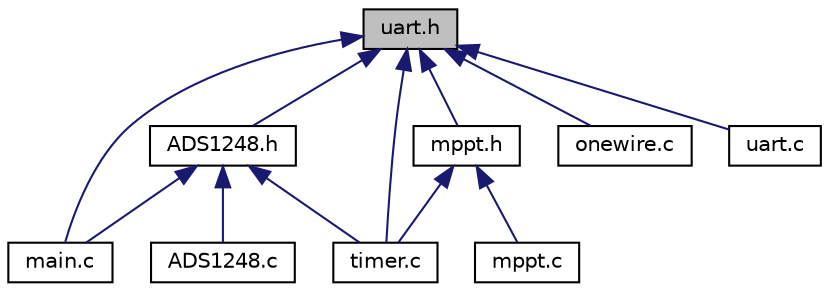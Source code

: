digraph "uart.h"
{
  edge [fontname="Helvetica",fontsize="10",labelfontname="Helvetica",labelfontsize="10"];
  node [fontname="Helvetica",fontsize="10",shape=record];
  Node2 [label="uart.h",height=0.2,width=0.4,color="black", fillcolor="grey75", style="filled", fontcolor="black"];
  Node2 -> Node3 [dir="back",color="midnightblue",fontsize="10",style="solid",fontname="Helvetica"];
  Node3 [label="ADS1248.h",height=0.2,width=0.4,color="black", fillcolor="white", style="filled",URL="$d0/db7/ADS1248_8h.html"];
  Node3 -> Node4 [dir="back",color="midnightblue",fontsize="10",style="solid",fontname="Helvetica"];
  Node4 [label="ADS1248.c",height=0.2,width=0.4,color="black", fillcolor="white", style="filled",URL="$da/da8/ADS1248_8c.html"];
  Node3 -> Node5 [dir="back",color="midnightblue",fontsize="10",style="solid",fontname="Helvetica"];
  Node5 [label="main.c",height=0.2,width=0.4,color="black", fillcolor="white", style="filled",URL="$d0/d29/main_8c.html",tooltip="Main MCU and peripherals configuration. "];
  Node3 -> Node6 [dir="back",color="midnightblue",fontsize="10",style="solid",fontname="Helvetica"];
  Node6 [label="timer.c",height=0.2,width=0.4,color="black", fillcolor="white", style="filled",URL="$df/d41/timer_8c.html"];
  Node2 -> Node5 [dir="back",color="midnightblue",fontsize="10",style="solid",fontname="Helvetica"];
  Node2 -> Node7 [dir="back",color="midnightblue",fontsize="10",style="solid",fontname="Helvetica"];
  Node7 [label="mppt.h",height=0.2,width=0.4,color="black", fillcolor="white", style="filled",URL="$d4/d4d/mppt_8h.html"];
  Node7 -> Node8 [dir="back",color="midnightblue",fontsize="10",style="solid",fontname="Helvetica"];
  Node8 [label="mppt.c",height=0.2,width=0.4,color="black", fillcolor="white", style="filled",URL="$d5/d6a/mppt_8c.html"];
  Node7 -> Node6 [dir="back",color="midnightblue",fontsize="10",style="solid",fontname="Helvetica"];
  Node2 -> Node9 [dir="back",color="midnightblue",fontsize="10",style="solid",fontname="Helvetica"];
  Node9 [label="onewire.c",height=0.2,width=0.4,color="black", fillcolor="white", style="filled",URL="$df/d13/onewire_8c.html"];
  Node2 -> Node6 [dir="back",color="midnightblue",fontsize="10",style="solid",fontname="Helvetica"];
  Node2 -> Node10 [dir="back",color="midnightblue",fontsize="10",style="solid",fontname="Helvetica"];
  Node10 [label="uart.c",height=0.2,width=0.4,color="black", fillcolor="white", style="filled",URL="$d1/d87/uart_8c.html"];
}
